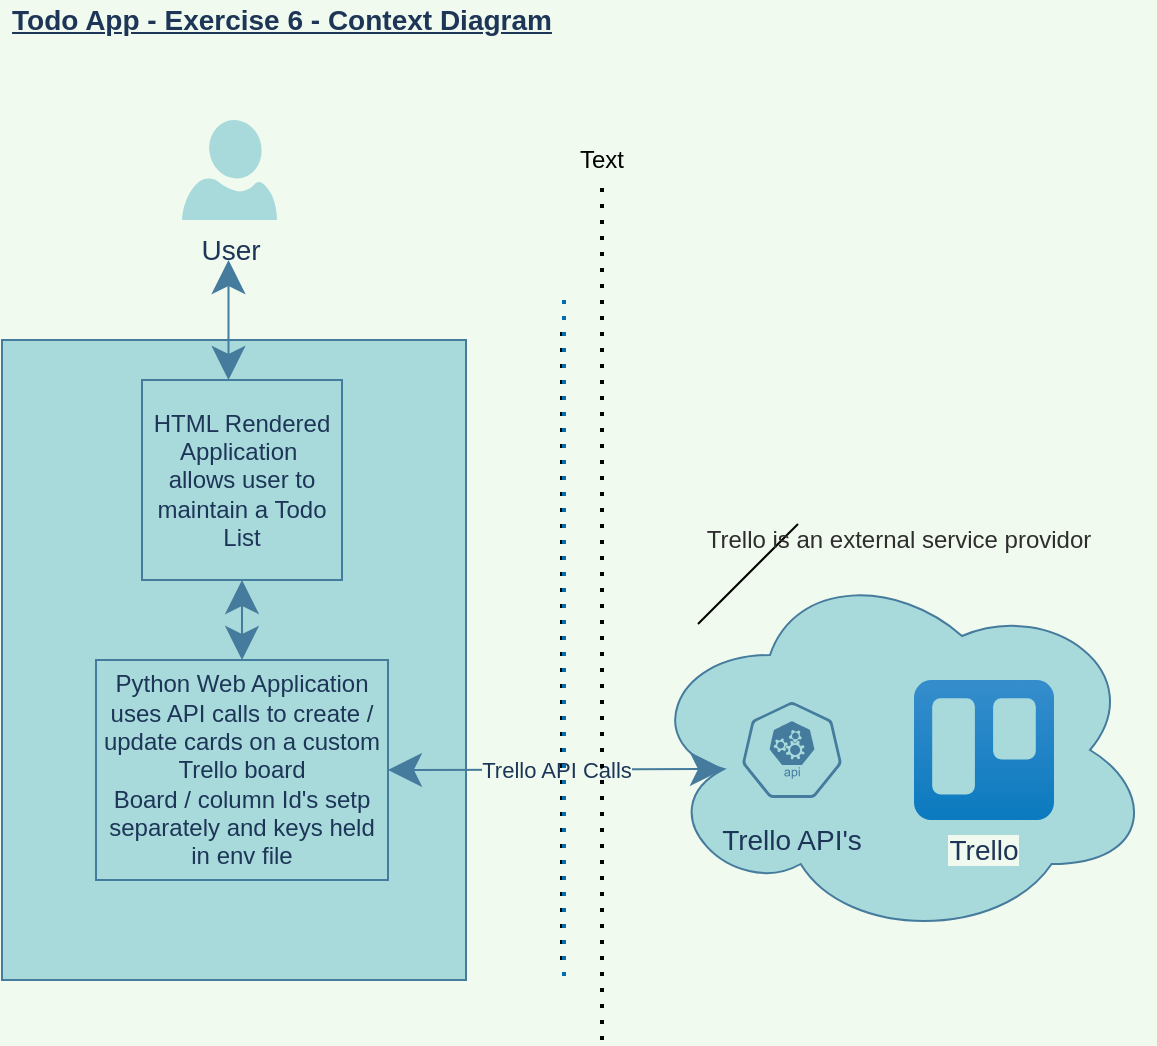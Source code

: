 <mxfile pages="2">
    <diagram id="Y1Ypbf706UVIuq5K6Q58" name="Context">
        <mxGraphModel dx="1009" dy="484" grid="0" gridSize="10" guides="1" tooltips="1" connect="1" arrows="1" fold="1" page="1" pageScale="1" pageWidth="827" pageHeight="1169" background="#F1FAEE" math="0" shadow="0">
            <root>
                <mxCell id="0"/>
                <mxCell id="1" parent="0"/>
                <mxCell id="FLjWXgGNFJg_sXlB7Dut-17" value="" style="rounded=0;whiteSpace=wrap;html=1;hachureGap=4;pointerEvents=0;fillColor=#A8DADC;strokeColor=#457B9D;fontColor=#1D3557;" parent="1" vertex="1">
                    <mxGeometry x="40" y="210" width="232" height="320" as="geometry"/>
                </mxCell>
                <mxCell id="FLjWXgGNFJg_sXlB7Dut-1" value="" style="ellipse;shape=cloud;whiteSpace=wrap;html=1;hachureGap=4;pointerEvents=0;fontSize=14;fillColor=#A8DADC;strokeColor=#457B9D;fontColor=#1D3557;" parent="1" vertex="1">
                    <mxGeometry x="360" y="320" width="256" height="190" as="geometry"/>
                </mxCell>
                <mxCell id="FLjWXgGNFJg_sXlB7Dut-2" value="Todo App - Exercise 6 - Context Diagram" style="text;html=1;strokeColor=none;fillColor=none;align=center;verticalAlign=middle;whiteSpace=wrap;rounded=0;hachureGap=4;pointerEvents=0;fontSize=14;fontStyle=5;fontColor=#1D3557;" parent="1" vertex="1">
                    <mxGeometry x="40" y="40" width="280" height="20" as="geometry"/>
                </mxCell>
                <mxCell id="FLjWXgGNFJg_sXlB7Dut-3" value="User" style="verticalLabelPosition=bottom;html=1;verticalAlign=top;align=center;strokeColor=none;fillColor=#A8DADC;shape=mxgraph.azure.user;hachureGap=4;pointerEvents=0;fontSize=14;fontColor=#1D3557;" parent="1" vertex="1">
                    <mxGeometry x="130" y="100" width="47.5" height="50" as="geometry"/>
                </mxCell>
                <mxCell id="FLjWXgGNFJg_sXlB7Dut-4" value="" style="sketch=0;html=1;dashed=0;whitespace=wrap;fillColor=#A8DADC;strokeColor=#457B9D;points=[[0.005,0.63,0],[0.1,0.2,0],[0.9,0.2,0],[0.5,0,0],[0.995,0.63,0],[0.72,0.99,0],[0.5,1,0],[0.28,0.99,0]];shape=mxgraph.kubernetes.icon;prIcon=api;hachureGap=4;pointerEvents=0;fontSize=14;fontColor=#1D3557;" parent="1" vertex="1">
                    <mxGeometry x="410" y="391" width="50" height="48" as="geometry"/>
                </mxCell>
                <mxCell id="FLjWXgGNFJg_sXlB7Dut-5" value="Trello" style="image;image=img/lib/atlassian/Trello_Logo.svg;hachureGap=4;pointerEvents=0;fontSize=14;labelBackgroundColor=#F1FAEE;fillColor=#A8DADC;strokeColor=#457B9D;fontColor=#1D3557;" parent="1" vertex="1">
                    <mxGeometry x="496" y="380" width="70" height="70" as="geometry"/>
                </mxCell>
                <mxCell id="FLjWXgGNFJg_sXlB7Dut-6" value="Trello API's" style="text;html=1;strokeColor=none;fillColor=none;align=center;verticalAlign=middle;whiteSpace=wrap;rounded=0;hachureGap=4;pointerEvents=0;fontSize=14;fontColor=#1D3557;" parent="1" vertex="1">
                    <mxGeometry x="390" y="450" width="90" height="20" as="geometry"/>
                </mxCell>
                <mxCell id="FLjWXgGNFJg_sXlB7Dut-8" value="HTML Rendered Application&amp;nbsp;&lt;br&gt;allows user to maintain a Todo List" style="whiteSpace=wrap;html=1;aspect=fixed;hachureGap=4;pointerEvents=0;fillColor=#A8DADC;strokeColor=#457B9D;fontColor=#1D3557;" parent="1" vertex="1">
                    <mxGeometry x="110" y="230" width="100" height="100" as="geometry"/>
                </mxCell>
                <mxCell id="FLjWXgGNFJg_sXlB7Dut-10" value="" style="endArrow=classic;startArrow=classic;html=1;startSize=14;endSize=14;sourcePerimeterSpacing=8;targetPerimeterSpacing=8;labelBackgroundColor=#F1FAEE;strokeColor=#457B9D;fontColor=#1D3557;" parent="1" edge="1">
                    <mxGeometry width="50" height="50" relative="1" as="geometry">
                        <mxPoint x="153.25" y="230" as="sourcePoint"/>
                        <mxPoint x="153.25" y="170" as="targetPoint"/>
                    </mxGeometry>
                </mxCell>
                <mxCell id="FLjWXgGNFJg_sXlB7Dut-12" value="Python Web Application&lt;br&gt;uses API calls to create / update cards on a custom Trello board&lt;br&gt;Board / column Id's setp separately and keys held in env file" style="rounded=0;whiteSpace=wrap;html=1;hachureGap=4;pointerEvents=0;fillColor=#A8DADC;strokeColor=#457B9D;fontColor=#1D3557;" parent="1" vertex="1">
                    <mxGeometry x="87" y="370" width="146" height="110" as="geometry"/>
                </mxCell>
                <mxCell id="FLjWXgGNFJg_sXlB7Dut-13" value="" style="endArrow=classic;startArrow=classic;html=1;startSize=14;endSize=14;sourcePerimeterSpacing=8;targetPerimeterSpacing=8;entryX=0.5;entryY=1;entryDx=0;entryDy=0;exitX=0.5;exitY=0;exitDx=0;exitDy=0;labelBackgroundColor=#F1FAEE;strokeColor=#457B9D;fontColor=#1D3557;" parent="1" source="FLjWXgGNFJg_sXlB7Dut-12" target="FLjWXgGNFJg_sXlB7Dut-8" edge="1">
                    <mxGeometry width="50" height="50" relative="1" as="geometry">
                        <mxPoint x="300" y="350" as="sourcePoint"/>
                        <mxPoint x="300" y="290" as="targetPoint"/>
                        <Array as="points"/>
                    </mxGeometry>
                </mxCell>
                <mxCell id="FLjWXgGNFJg_sXlB7Dut-14" value="Trello API Calls" style="endArrow=classic;startArrow=classic;html=1;startSize=14;endSize=14;sourcePerimeterSpacing=8;targetPerimeterSpacing=8;exitX=1;exitY=0.5;exitDx=0;exitDy=0;entryX=0.16;entryY=0.55;entryDx=0;entryDy=0;entryPerimeter=0;labelBackgroundColor=#F1FAEE;strokeColor=#457B9D;fontColor=#1D3557;" parent="1" source="FLjWXgGNFJg_sXlB7Dut-12" target="FLjWXgGNFJg_sXlB7Dut-1" edge="1">
                    <mxGeometry width="50" height="50" relative="1" as="geometry">
                        <mxPoint x="250" y="424.5" as="sourcePoint"/>
                        <mxPoint x="380" y="424.5" as="targetPoint"/>
                    </mxGeometry>
                </mxCell>
                <mxCell id="2" value="" style="endArrow=none;dashed=1;html=1;dashPattern=1 3;strokeWidth=2;" edge="1" parent="1" target="3">
                    <mxGeometry width="50" height="50" relative="1" as="geometry">
                        <mxPoint x="340" y="560" as="sourcePoint"/>
                        <mxPoint x="340" y="120" as="targetPoint"/>
                    </mxGeometry>
                </mxCell>
                <mxCell id="3" value="Text" style="text;html=1;strokeColor=none;fillColor=none;align=center;verticalAlign=middle;whiteSpace=wrap;rounded=0;" vertex="1" parent="1">
                    <mxGeometry x="320" y="110" width="40" height="20" as="geometry"/>
                </mxCell>
                <mxCell id="4" value="" style="endArrow=none;dashed=1;html=1;dashPattern=1 3;strokeWidth=2;" edge="1" parent="1">
                    <mxGeometry width="50" height="50" relative="1" as="geometry">
                        <mxPoint x="320" y="520" as="sourcePoint"/>
                        <mxPoint x="320" y="200" as="targetPoint"/>
                    </mxGeometry>
                </mxCell>
                <mxCell id="5" value="" style="endArrow=none;dashed=1;html=1;dashPattern=1 3;strokeWidth=2;fillColor=#1ba1e2;strokeColor=#006EAF;" edge="1" parent="1">
                    <mxGeometry width="50" height="50" relative="1" as="geometry">
                        <mxPoint x="321" y="528" as="sourcePoint"/>
                        <mxPoint x="321" y="187" as="targetPoint"/>
                    </mxGeometry>
                </mxCell>
                <mxCell id="6" value="" style="endArrow=none;html=1;" edge="1" parent="1">
                    <mxGeometry width="50" height="50" relative="1" as="geometry">
                        <mxPoint x="388" y="352" as="sourcePoint"/>
                        <mxPoint x="438" y="302" as="targetPoint"/>
                    </mxGeometry>
                </mxCell>
                <mxCell id="10" value="Trello is an external service providor" style="text;html=1;strokeColor=none;fillColor=none;align=center;verticalAlign=middle;whiteSpace=wrap;rounded=0;fontColor=#2E2E2E;" vertex="1" parent="1">
                    <mxGeometry x="381.5" y="300" width="213" height="20" as="geometry"/>
                </mxCell>
            </root>
        </mxGraphModel>
    </diagram>
</mxfile>